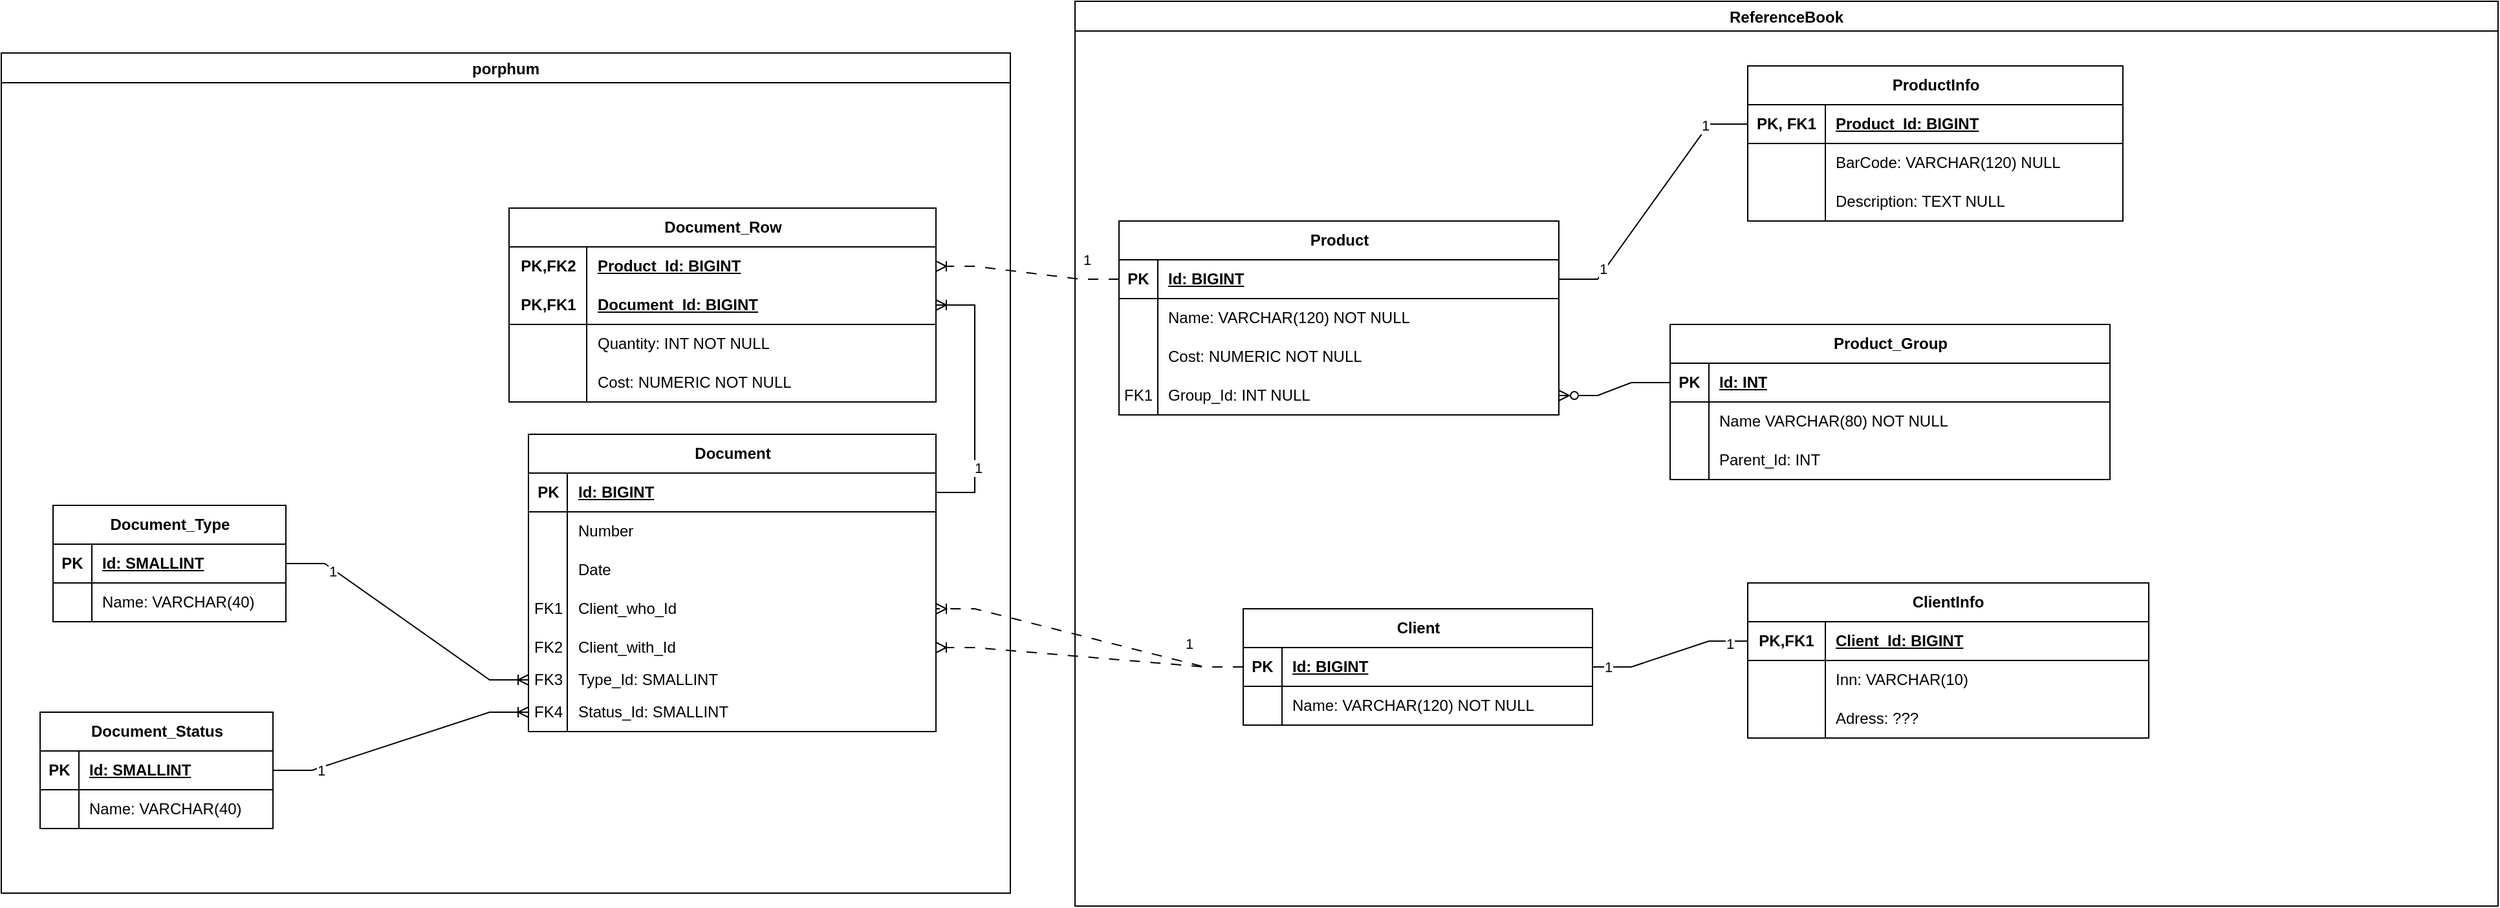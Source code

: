 <mxfile version="21.3.7" type="device">
  <diagram name="Страница 1" id="6t1dCJp9TzpcNnZv-YKP">
    <mxGraphModel dx="3695" dy="1548" grid="1" gridSize="10" guides="1" tooltips="1" connect="1" arrows="1" fold="1" page="1" pageScale="1" pageWidth="827" pageHeight="1169" math="0" shadow="0">
      <root>
        <mxCell id="0" />
        <mxCell id="1" parent="0" />
        <mxCell id="6SxP_ZanUkTM1SYtLKLF-1" value="Product" style="shape=table;startSize=30;container=1;collapsible=1;childLayout=tableLayout;fixedRows=1;rowLines=0;fontStyle=1;align=center;resizeLast=1;html=1;" vertex="1" parent="1">
          <mxGeometry x="74" y="360" width="340" height="150" as="geometry" />
        </mxCell>
        <mxCell id="6SxP_ZanUkTM1SYtLKLF-2" value="" style="shape=tableRow;horizontal=0;startSize=0;swimlaneHead=0;swimlaneBody=0;fillColor=none;collapsible=0;dropTarget=0;points=[[0,0.5],[1,0.5]];portConstraint=eastwest;top=0;left=0;right=0;bottom=1;" vertex="1" parent="6SxP_ZanUkTM1SYtLKLF-1">
          <mxGeometry y="30" width="340" height="30" as="geometry" />
        </mxCell>
        <mxCell id="6SxP_ZanUkTM1SYtLKLF-3" value="PK" style="shape=partialRectangle;connectable=0;fillColor=none;top=0;left=0;bottom=0;right=0;fontStyle=1;overflow=hidden;whiteSpace=wrap;html=1;" vertex="1" parent="6SxP_ZanUkTM1SYtLKLF-2">
          <mxGeometry width="30" height="30" as="geometry">
            <mxRectangle width="30" height="30" as="alternateBounds" />
          </mxGeometry>
        </mxCell>
        <mxCell id="6SxP_ZanUkTM1SYtLKLF-4" value="Id: BIGINT" style="shape=partialRectangle;connectable=0;fillColor=none;top=0;left=0;bottom=0;right=0;align=left;spacingLeft=6;fontStyle=5;overflow=hidden;whiteSpace=wrap;html=1;" vertex="1" parent="6SxP_ZanUkTM1SYtLKLF-2">
          <mxGeometry x="30" width="310" height="30" as="geometry">
            <mxRectangle width="310" height="30" as="alternateBounds" />
          </mxGeometry>
        </mxCell>
        <mxCell id="6SxP_ZanUkTM1SYtLKLF-5" value="" style="shape=tableRow;horizontal=0;startSize=0;swimlaneHead=0;swimlaneBody=0;fillColor=none;collapsible=0;dropTarget=0;points=[[0,0.5],[1,0.5]];portConstraint=eastwest;top=0;left=0;right=0;bottom=0;" vertex="1" parent="6SxP_ZanUkTM1SYtLKLF-1">
          <mxGeometry y="60" width="340" height="30" as="geometry" />
        </mxCell>
        <mxCell id="6SxP_ZanUkTM1SYtLKLF-6" value="" style="shape=partialRectangle;connectable=0;fillColor=none;top=0;left=0;bottom=0;right=0;editable=1;overflow=hidden;whiteSpace=wrap;html=1;" vertex="1" parent="6SxP_ZanUkTM1SYtLKLF-5">
          <mxGeometry width="30" height="30" as="geometry">
            <mxRectangle width="30" height="30" as="alternateBounds" />
          </mxGeometry>
        </mxCell>
        <mxCell id="6SxP_ZanUkTM1SYtLKLF-7" value="Name: VARCHAR(120) NOT NULL" style="shape=partialRectangle;connectable=0;fillColor=none;top=0;left=0;bottom=0;right=0;align=left;spacingLeft=6;overflow=hidden;whiteSpace=wrap;html=1;" vertex="1" parent="6SxP_ZanUkTM1SYtLKLF-5">
          <mxGeometry x="30" width="310" height="30" as="geometry">
            <mxRectangle width="310" height="30" as="alternateBounds" />
          </mxGeometry>
        </mxCell>
        <mxCell id="6SxP_ZanUkTM1SYtLKLF-8" value="" style="shape=tableRow;horizontal=0;startSize=0;swimlaneHead=0;swimlaneBody=0;fillColor=none;collapsible=0;dropTarget=0;points=[[0,0.5],[1,0.5]];portConstraint=eastwest;top=0;left=0;right=0;bottom=0;" vertex="1" parent="6SxP_ZanUkTM1SYtLKLF-1">
          <mxGeometry y="90" width="340" height="30" as="geometry" />
        </mxCell>
        <mxCell id="6SxP_ZanUkTM1SYtLKLF-9" value="" style="shape=partialRectangle;connectable=0;fillColor=none;top=0;left=0;bottom=0;right=0;editable=1;overflow=hidden;whiteSpace=wrap;html=1;" vertex="1" parent="6SxP_ZanUkTM1SYtLKLF-8">
          <mxGeometry width="30" height="30" as="geometry">
            <mxRectangle width="30" height="30" as="alternateBounds" />
          </mxGeometry>
        </mxCell>
        <mxCell id="6SxP_ZanUkTM1SYtLKLF-10" value="Cost: NUMERIC NOT NULL" style="shape=partialRectangle;connectable=0;fillColor=none;top=0;left=0;bottom=0;right=0;align=left;spacingLeft=6;overflow=hidden;whiteSpace=wrap;html=1;" vertex="1" parent="6SxP_ZanUkTM1SYtLKLF-8">
          <mxGeometry x="30" width="310" height="30" as="geometry">
            <mxRectangle width="310" height="30" as="alternateBounds" />
          </mxGeometry>
        </mxCell>
        <mxCell id="6SxP_ZanUkTM1SYtLKLF-105" style="shape=tableRow;horizontal=0;startSize=0;swimlaneHead=0;swimlaneBody=0;fillColor=none;collapsible=0;dropTarget=0;points=[[0,0.5],[1,0.5]];portConstraint=eastwest;top=0;left=0;right=0;bottom=0;" vertex="1" parent="6SxP_ZanUkTM1SYtLKLF-1">
          <mxGeometry y="120" width="340" height="30" as="geometry" />
        </mxCell>
        <mxCell id="6SxP_ZanUkTM1SYtLKLF-106" value="FK1" style="shape=partialRectangle;connectable=0;fillColor=none;top=0;left=0;bottom=0;right=0;editable=1;overflow=hidden;whiteSpace=wrap;html=1;" vertex="1" parent="6SxP_ZanUkTM1SYtLKLF-105">
          <mxGeometry width="30" height="30" as="geometry">
            <mxRectangle width="30" height="30" as="alternateBounds" />
          </mxGeometry>
        </mxCell>
        <mxCell id="6SxP_ZanUkTM1SYtLKLF-107" value="Group_Id: INT NULL" style="shape=partialRectangle;connectable=0;fillColor=none;top=0;left=0;bottom=0;right=0;align=left;spacingLeft=6;overflow=hidden;whiteSpace=wrap;html=1;" vertex="1" parent="6SxP_ZanUkTM1SYtLKLF-105">
          <mxGeometry x="30" width="310" height="30" as="geometry">
            <mxRectangle width="310" height="30" as="alternateBounds" />
          </mxGeometry>
        </mxCell>
        <mxCell id="6SxP_ZanUkTM1SYtLKLF-14" value="Client" style="shape=table;startSize=30;container=1;collapsible=1;childLayout=tableLayout;fixedRows=1;rowLines=0;fontStyle=1;align=center;resizeLast=1;html=1;" vertex="1" parent="1">
          <mxGeometry x="170" y="660" width="270" height="90" as="geometry" />
        </mxCell>
        <mxCell id="6SxP_ZanUkTM1SYtLKLF-15" value="" style="shape=tableRow;horizontal=0;startSize=0;swimlaneHead=0;swimlaneBody=0;fillColor=none;collapsible=0;dropTarget=0;points=[[0,0.5],[1,0.5]];portConstraint=eastwest;top=0;left=0;right=0;bottom=1;" vertex="1" parent="6SxP_ZanUkTM1SYtLKLF-14">
          <mxGeometry y="30" width="270" height="30" as="geometry" />
        </mxCell>
        <mxCell id="6SxP_ZanUkTM1SYtLKLF-16" value="PK" style="shape=partialRectangle;connectable=0;fillColor=none;top=0;left=0;bottom=0;right=0;fontStyle=1;overflow=hidden;whiteSpace=wrap;html=1;" vertex="1" parent="6SxP_ZanUkTM1SYtLKLF-15">
          <mxGeometry width="30" height="30" as="geometry">
            <mxRectangle width="30" height="30" as="alternateBounds" />
          </mxGeometry>
        </mxCell>
        <mxCell id="6SxP_ZanUkTM1SYtLKLF-17" value="Id: BIGINT" style="shape=partialRectangle;connectable=0;fillColor=none;top=0;left=0;bottom=0;right=0;align=left;spacingLeft=6;fontStyle=5;overflow=hidden;whiteSpace=wrap;html=1;" vertex="1" parent="6SxP_ZanUkTM1SYtLKLF-15">
          <mxGeometry x="30" width="240" height="30" as="geometry">
            <mxRectangle width="240" height="30" as="alternateBounds" />
          </mxGeometry>
        </mxCell>
        <mxCell id="6SxP_ZanUkTM1SYtLKLF-18" value="" style="shape=tableRow;horizontal=0;startSize=0;swimlaneHead=0;swimlaneBody=0;fillColor=none;collapsible=0;dropTarget=0;points=[[0,0.5],[1,0.5]];portConstraint=eastwest;top=0;left=0;right=0;bottom=0;" vertex="1" parent="6SxP_ZanUkTM1SYtLKLF-14">
          <mxGeometry y="60" width="270" height="30" as="geometry" />
        </mxCell>
        <mxCell id="6SxP_ZanUkTM1SYtLKLF-19" value="" style="shape=partialRectangle;connectable=0;fillColor=none;top=0;left=0;bottom=0;right=0;editable=1;overflow=hidden;whiteSpace=wrap;html=1;" vertex="1" parent="6SxP_ZanUkTM1SYtLKLF-18">
          <mxGeometry width="30" height="30" as="geometry">
            <mxRectangle width="30" height="30" as="alternateBounds" />
          </mxGeometry>
        </mxCell>
        <mxCell id="6SxP_ZanUkTM1SYtLKLF-20" value="Name: VARCHAR(120) NOT NULL" style="shape=partialRectangle;connectable=0;fillColor=none;top=0;left=0;bottom=0;right=0;align=left;spacingLeft=6;overflow=hidden;whiteSpace=wrap;html=1;" vertex="1" parent="6SxP_ZanUkTM1SYtLKLF-18">
          <mxGeometry x="30" width="240" height="30" as="geometry">
            <mxRectangle width="240" height="30" as="alternateBounds" />
          </mxGeometry>
        </mxCell>
        <mxCell id="6SxP_ZanUkTM1SYtLKLF-40" value="Document" style="shape=table;startSize=30;container=1;collapsible=1;childLayout=tableLayout;fixedRows=1;rowLines=0;fontStyle=1;align=center;resizeLast=1;html=1;" vertex="1" parent="1">
          <mxGeometry x="-382.5" y="525" width="315" height="230" as="geometry" />
        </mxCell>
        <mxCell id="6SxP_ZanUkTM1SYtLKLF-41" value="" style="shape=tableRow;horizontal=0;startSize=0;swimlaneHead=0;swimlaneBody=0;fillColor=none;collapsible=0;dropTarget=0;points=[[0,0.5],[1,0.5]];portConstraint=eastwest;top=0;left=0;right=0;bottom=1;" vertex="1" parent="6SxP_ZanUkTM1SYtLKLF-40">
          <mxGeometry y="30" width="315" height="30" as="geometry" />
        </mxCell>
        <mxCell id="6SxP_ZanUkTM1SYtLKLF-42" value="PK" style="shape=partialRectangle;connectable=0;fillColor=none;top=0;left=0;bottom=0;right=0;fontStyle=1;overflow=hidden;whiteSpace=wrap;html=1;" vertex="1" parent="6SxP_ZanUkTM1SYtLKLF-41">
          <mxGeometry width="30" height="30" as="geometry">
            <mxRectangle width="30" height="30" as="alternateBounds" />
          </mxGeometry>
        </mxCell>
        <mxCell id="6SxP_ZanUkTM1SYtLKLF-43" value="Id: BIGINT" style="shape=partialRectangle;connectable=0;fillColor=none;top=0;left=0;bottom=0;right=0;align=left;spacingLeft=6;fontStyle=5;overflow=hidden;whiteSpace=wrap;html=1;" vertex="1" parent="6SxP_ZanUkTM1SYtLKLF-41">
          <mxGeometry x="30" width="285" height="30" as="geometry">
            <mxRectangle width="285" height="30" as="alternateBounds" />
          </mxGeometry>
        </mxCell>
        <mxCell id="6SxP_ZanUkTM1SYtLKLF-44" value="" style="shape=tableRow;horizontal=0;startSize=0;swimlaneHead=0;swimlaneBody=0;fillColor=none;collapsible=0;dropTarget=0;points=[[0,0.5],[1,0.5]];portConstraint=eastwest;top=0;left=0;right=0;bottom=0;" vertex="1" parent="6SxP_ZanUkTM1SYtLKLF-40">
          <mxGeometry y="60" width="315" height="30" as="geometry" />
        </mxCell>
        <mxCell id="6SxP_ZanUkTM1SYtLKLF-45" value="" style="shape=partialRectangle;connectable=0;fillColor=none;top=0;left=0;bottom=0;right=0;editable=1;overflow=hidden;whiteSpace=wrap;html=1;" vertex="1" parent="6SxP_ZanUkTM1SYtLKLF-44">
          <mxGeometry width="30" height="30" as="geometry">
            <mxRectangle width="30" height="30" as="alternateBounds" />
          </mxGeometry>
        </mxCell>
        <mxCell id="6SxP_ZanUkTM1SYtLKLF-46" value="Number" style="shape=partialRectangle;connectable=0;fillColor=none;top=0;left=0;bottom=0;right=0;align=left;spacingLeft=6;overflow=hidden;whiteSpace=wrap;html=1;" vertex="1" parent="6SxP_ZanUkTM1SYtLKLF-44">
          <mxGeometry x="30" width="285" height="30" as="geometry">
            <mxRectangle width="285" height="30" as="alternateBounds" />
          </mxGeometry>
        </mxCell>
        <mxCell id="6SxP_ZanUkTM1SYtLKLF-47" value="" style="shape=tableRow;horizontal=0;startSize=0;swimlaneHead=0;swimlaneBody=0;fillColor=none;collapsible=0;dropTarget=0;points=[[0,0.5],[1,0.5]];portConstraint=eastwest;top=0;left=0;right=0;bottom=0;" vertex="1" parent="6SxP_ZanUkTM1SYtLKLF-40">
          <mxGeometry y="90" width="315" height="30" as="geometry" />
        </mxCell>
        <mxCell id="6SxP_ZanUkTM1SYtLKLF-48" value="" style="shape=partialRectangle;connectable=0;fillColor=none;top=0;left=0;bottom=0;right=0;editable=1;overflow=hidden;whiteSpace=wrap;html=1;" vertex="1" parent="6SxP_ZanUkTM1SYtLKLF-47">
          <mxGeometry width="30" height="30" as="geometry">
            <mxRectangle width="30" height="30" as="alternateBounds" />
          </mxGeometry>
        </mxCell>
        <mxCell id="6SxP_ZanUkTM1SYtLKLF-49" value="Date" style="shape=partialRectangle;connectable=0;fillColor=none;top=0;left=0;bottom=0;right=0;align=left;spacingLeft=6;overflow=hidden;whiteSpace=wrap;html=1;" vertex="1" parent="6SxP_ZanUkTM1SYtLKLF-47">
          <mxGeometry x="30" width="285" height="30" as="geometry">
            <mxRectangle width="285" height="30" as="alternateBounds" />
          </mxGeometry>
        </mxCell>
        <mxCell id="6SxP_ZanUkTM1SYtLKLF-178" style="shape=tableRow;horizontal=0;startSize=0;swimlaneHead=0;swimlaneBody=0;fillColor=none;collapsible=0;dropTarget=0;points=[[0,0.5],[1,0.5]];portConstraint=eastwest;top=0;left=0;right=0;bottom=0;" vertex="1" parent="6SxP_ZanUkTM1SYtLKLF-40">
          <mxGeometry y="120" width="315" height="30" as="geometry" />
        </mxCell>
        <mxCell id="6SxP_ZanUkTM1SYtLKLF-179" value="FK1" style="shape=partialRectangle;connectable=0;fillColor=none;top=0;left=0;bottom=0;right=0;editable=1;overflow=hidden;whiteSpace=wrap;html=1;" vertex="1" parent="6SxP_ZanUkTM1SYtLKLF-178">
          <mxGeometry width="30" height="30" as="geometry">
            <mxRectangle width="30" height="30" as="alternateBounds" />
          </mxGeometry>
        </mxCell>
        <mxCell id="6SxP_ZanUkTM1SYtLKLF-180" value="Client_who_Id" style="shape=partialRectangle;connectable=0;fillColor=none;top=0;left=0;bottom=0;right=0;align=left;spacingLeft=6;overflow=hidden;whiteSpace=wrap;html=1;" vertex="1" parent="6SxP_ZanUkTM1SYtLKLF-178">
          <mxGeometry x="30" width="285" height="30" as="geometry">
            <mxRectangle width="285" height="30" as="alternateBounds" />
          </mxGeometry>
        </mxCell>
        <mxCell id="6SxP_ZanUkTM1SYtLKLF-183" style="shape=tableRow;horizontal=0;startSize=0;swimlaneHead=0;swimlaneBody=0;fillColor=none;collapsible=0;dropTarget=0;points=[[0,0.5],[1,0.5]];portConstraint=eastwest;top=0;left=0;right=0;bottom=0;" vertex="1" parent="6SxP_ZanUkTM1SYtLKLF-40">
          <mxGeometry y="150" width="315" height="30" as="geometry" />
        </mxCell>
        <mxCell id="6SxP_ZanUkTM1SYtLKLF-184" value="FK2" style="shape=partialRectangle;connectable=0;fillColor=none;top=0;left=0;bottom=0;right=0;editable=1;overflow=hidden;whiteSpace=wrap;html=1;" vertex="1" parent="6SxP_ZanUkTM1SYtLKLF-183">
          <mxGeometry width="30" height="30" as="geometry">
            <mxRectangle width="30" height="30" as="alternateBounds" />
          </mxGeometry>
        </mxCell>
        <mxCell id="6SxP_ZanUkTM1SYtLKLF-185" value="Client_with_Id" style="shape=partialRectangle;connectable=0;fillColor=none;top=0;left=0;bottom=0;right=0;align=left;spacingLeft=6;overflow=hidden;whiteSpace=wrap;html=1;" vertex="1" parent="6SxP_ZanUkTM1SYtLKLF-183">
          <mxGeometry x="30" width="285" height="30" as="geometry">
            <mxRectangle width="285" height="30" as="alternateBounds" />
          </mxGeometry>
        </mxCell>
        <mxCell id="6SxP_ZanUkTM1SYtLKLF-50" value="" style="shape=tableRow;horizontal=0;startSize=0;swimlaneHead=0;swimlaneBody=0;fillColor=none;collapsible=0;dropTarget=0;points=[[0,0.5],[1,0.5]];portConstraint=eastwest;top=0;left=0;right=0;bottom=0;" vertex="1" parent="6SxP_ZanUkTM1SYtLKLF-40">
          <mxGeometry y="180" width="315" height="20" as="geometry" />
        </mxCell>
        <mxCell id="6SxP_ZanUkTM1SYtLKLF-51" value="FK3" style="shape=partialRectangle;connectable=0;fillColor=none;top=0;left=0;bottom=0;right=0;editable=1;overflow=hidden;whiteSpace=wrap;html=1;" vertex="1" parent="6SxP_ZanUkTM1SYtLKLF-50">
          <mxGeometry width="30" height="20" as="geometry">
            <mxRectangle width="30" height="20" as="alternateBounds" />
          </mxGeometry>
        </mxCell>
        <mxCell id="6SxP_ZanUkTM1SYtLKLF-52" value="Type_Id: SMALLINT" style="shape=partialRectangle;connectable=0;fillColor=none;top=0;left=0;bottom=0;right=0;align=left;spacingLeft=6;overflow=hidden;whiteSpace=wrap;html=1;" vertex="1" parent="6SxP_ZanUkTM1SYtLKLF-50">
          <mxGeometry x="30" width="285" height="20" as="geometry">
            <mxRectangle width="285" height="20" as="alternateBounds" />
          </mxGeometry>
        </mxCell>
        <mxCell id="6SxP_ZanUkTM1SYtLKLF-173" style="shape=tableRow;horizontal=0;startSize=0;swimlaneHead=0;swimlaneBody=0;fillColor=none;collapsible=0;dropTarget=0;points=[[0,0.5],[1,0.5]];portConstraint=eastwest;top=0;left=0;right=0;bottom=0;" vertex="1" parent="6SxP_ZanUkTM1SYtLKLF-40">
          <mxGeometry y="200" width="315" height="30" as="geometry" />
        </mxCell>
        <mxCell id="6SxP_ZanUkTM1SYtLKLF-174" value="FK4" style="shape=partialRectangle;connectable=0;fillColor=none;top=0;left=0;bottom=0;right=0;editable=1;overflow=hidden;whiteSpace=wrap;html=1;" vertex="1" parent="6SxP_ZanUkTM1SYtLKLF-173">
          <mxGeometry width="30" height="30" as="geometry">
            <mxRectangle width="30" height="30" as="alternateBounds" />
          </mxGeometry>
        </mxCell>
        <mxCell id="6SxP_ZanUkTM1SYtLKLF-175" value="Status_Id: SMALLINT" style="shape=partialRectangle;connectable=0;fillColor=none;top=0;left=0;bottom=0;right=0;align=left;spacingLeft=6;overflow=hidden;whiteSpace=wrap;html=1;" vertex="1" parent="6SxP_ZanUkTM1SYtLKLF-173">
          <mxGeometry x="30" width="285" height="30" as="geometry">
            <mxRectangle width="285" height="30" as="alternateBounds" />
          </mxGeometry>
        </mxCell>
        <mxCell id="6SxP_ZanUkTM1SYtLKLF-66" value="Document_Row" style="shape=table;startSize=30;container=1;collapsible=1;childLayout=tableLayout;fixedRows=1;rowLines=0;fontStyle=1;align=center;resizeLast=1;html=1;whiteSpace=wrap;" vertex="1" parent="1">
          <mxGeometry x="-397.5" y="350" width="330" height="150" as="geometry" />
        </mxCell>
        <mxCell id="6SxP_ZanUkTM1SYtLKLF-67" value="" style="shape=tableRow;horizontal=0;startSize=0;swimlaneHead=0;swimlaneBody=0;fillColor=none;collapsible=0;dropTarget=0;points=[[0,0.5],[1,0.5]];portConstraint=eastwest;top=0;left=0;right=0;bottom=0;html=1;" vertex="1" parent="6SxP_ZanUkTM1SYtLKLF-66">
          <mxGeometry y="30" width="330" height="30" as="geometry" />
        </mxCell>
        <mxCell id="6SxP_ZanUkTM1SYtLKLF-68" value="PK,FK2" style="shape=partialRectangle;connectable=0;fillColor=none;top=0;left=0;bottom=0;right=0;fontStyle=1;overflow=hidden;html=1;whiteSpace=wrap;" vertex="1" parent="6SxP_ZanUkTM1SYtLKLF-67">
          <mxGeometry width="60" height="30" as="geometry">
            <mxRectangle width="60" height="30" as="alternateBounds" />
          </mxGeometry>
        </mxCell>
        <mxCell id="6SxP_ZanUkTM1SYtLKLF-69" value="Product_Id: BIGINT" style="shape=partialRectangle;connectable=0;fillColor=none;top=0;left=0;bottom=0;right=0;align=left;spacingLeft=6;fontStyle=5;overflow=hidden;html=1;whiteSpace=wrap;" vertex="1" parent="6SxP_ZanUkTM1SYtLKLF-67">
          <mxGeometry x="60" width="270" height="30" as="geometry">
            <mxRectangle width="270" height="30" as="alternateBounds" />
          </mxGeometry>
        </mxCell>
        <mxCell id="6SxP_ZanUkTM1SYtLKLF-70" value="" style="shape=tableRow;horizontal=0;startSize=0;swimlaneHead=0;swimlaneBody=0;fillColor=none;collapsible=0;dropTarget=0;points=[[0,0.5],[1,0.5]];portConstraint=eastwest;top=0;left=0;right=0;bottom=1;html=1;" vertex="1" parent="6SxP_ZanUkTM1SYtLKLF-66">
          <mxGeometry y="60" width="330" height="30" as="geometry" />
        </mxCell>
        <mxCell id="6SxP_ZanUkTM1SYtLKLF-71" value="PK,FK1" style="shape=partialRectangle;connectable=0;fillColor=none;top=0;left=0;bottom=0;right=0;fontStyle=1;overflow=hidden;html=1;whiteSpace=wrap;" vertex="1" parent="6SxP_ZanUkTM1SYtLKLF-70">
          <mxGeometry width="60" height="30" as="geometry">
            <mxRectangle width="60" height="30" as="alternateBounds" />
          </mxGeometry>
        </mxCell>
        <mxCell id="6SxP_ZanUkTM1SYtLKLF-72" value="Document_Id: BIGINT" style="shape=partialRectangle;connectable=0;fillColor=none;top=0;left=0;bottom=0;right=0;align=left;spacingLeft=6;fontStyle=5;overflow=hidden;html=1;whiteSpace=wrap;" vertex="1" parent="6SxP_ZanUkTM1SYtLKLF-70">
          <mxGeometry x="60" width="270" height="30" as="geometry">
            <mxRectangle width="270" height="30" as="alternateBounds" />
          </mxGeometry>
        </mxCell>
        <mxCell id="6SxP_ZanUkTM1SYtLKLF-73" value="" style="shape=tableRow;horizontal=0;startSize=0;swimlaneHead=0;swimlaneBody=0;fillColor=none;collapsible=0;dropTarget=0;points=[[0,0.5],[1,0.5]];portConstraint=eastwest;top=0;left=0;right=0;bottom=0;html=1;" vertex="1" parent="6SxP_ZanUkTM1SYtLKLF-66">
          <mxGeometry y="90" width="330" height="30" as="geometry" />
        </mxCell>
        <mxCell id="6SxP_ZanUkTM1SYtLKLF-74" value="" style="shape=partialRectangle;connectable=0;fillColor=none;top=0;left=0;bottom=0;right=0;editable=1;overflow=hidden;html=1;whiteSpace=wrap;" vertex="1" parent="6SxP_ZanUkTM1SYtLKLF-73">
          <mxGeometry width="60" height="30" as="geometry">
            <mxRectangle width="60" height="30" as="alternateBounds" />
          </mxGeometry>
        </mxCell>
        <mxCell id="6SxP_ZanUkTM1SYtLKLF-75" value="Quantity: INT NOT NULL" style="shape=partialRectangle;connectable=0;fillColor=none;top=0;left=0;bottom=0;right=0;align=left;spacingLeft=6;overflow=hidden;html=1;whiteSpace=wrap;" vertex="1" parent="6SxP_ZanUkTM1SYtLKLF-73">
          <mxGeometry x="60" width="270" height="30" as="geometry">
            <mxRectangle width="270" height="30" as="alternateBounds" />
          </mxGeometry>
        </mxCell>
        <mxCell id="6SxP_ZanUkTM1SYtLKLF-76" value="" style="shape=tableRow;horizontal=0;startSize=0;swimlaneHead=0;swimlaneBody=0;fillColor=none;collapsible=0;dropTarget=0;points=[[0,0.5],[1,0.5]];portConstraint=eastwest;top=0;left=0;right=0;bottom=0;html=1;" vertex="1" parent="6SxP_ZanUkTM1SYtLKLF-66">
          <mxGeometry y="120" width="330" height="30" as="geometry" />
        </mxCell>
        <mxCell id="6SxP_ZanUkTM1SYtLKLF-77" value="" style="shape=partialRectangle;connectable=0;fillColor=none;top=0;left=0;bottom=0;right=0;editable=1;overflow=hidden;html=1;whiteSpace=wrap;" vertex="1" parent="6SxP_ZanUkTM1SYtLKLF-76">
          <mxGeometry width="60" height="30" as="geometry">
            <mxRectangle width="60" height="30" as="alternateBounds" />
          </mxGeometry>
        </mxCell>
        <mxCell id="6SxP_ZanUkTM1SYtLKLF-78" value="Cost: NUMERIC NOT NULL" style="shape=partialRectangle;connectable=0;fillColor=none;top=0;left=0;bottom=0;right=0;align=left;spacingLeft=6;overflow=hidden;html=1;whiteSpace=wrap;" vertex="1" parent="6SxP_ZanUkTM1SYtLKLF-76">
          <mxGeometry x="60" width="270" height="30" as="geometry">
            <mxRectangle width="270" height="30" as="alternateBounds" />
          </mxGeometry>
        </mxCell>
        <mxCell id="6SxP_ZanUkTM1SYtLKLF-79" value="Product_Group" style="shape=table;startSize=30;container=1;collapsible=1;childLayout=tableLayout;fixedRows=1;rowLines=0;fontStyle=1;align=center;resizeLast=1;html=1;" vertex="1" parent="1">
          <mxGeometry x="500" y="440" width="340" height="120" as="geometry" />
        </mxCell>
        <mxCell id="6SxP_ZanUkTM1SYtLKLF-80" value="" style="shape=tableRow;horizontal=0;startSize=0;swimlaneHead=0;swimlaneBody=0;fillColor=none;collapsible=0;dropTarget=0;points=[[0,0.5],[1,0.5]];portConstraint=eastwest;top=0;left=0;right=0;bottom=1;" vertex="1" parent="6SxP_ZanUkTM1SYtLKLF-79">
          <mxGeometry y="30" width="340" height="30" as="geometry" />
        </mxCell>
        <mxCell id="6SxP_ZanUkTM1SYtLKLF-81" value="PK" style="shape=partialRectangle;connectable=0;fillColor=none;top=0;left=0;bottom=0;right=0;fontStyle=1;overflow=hidden;whiteSpace=wrap;html=1;" vertex="1" parent="6SxP_ZanUkTM1SYtLKLF-80">
          <mxGeometry width="30" height="30" as="geometry">
            <mxRectangle width="30" height="30" as="alternateBounds" />
          </mxGeometry>
        </mxCell>
        <mxCell id="6SxP_ZanUkTM1SYtLKLF-82" value="Id: INT" style="shape=partialRectangle;connectable=0;fillColor=none;top=0;left=0;bottom=0;right=0;align=left;spacingLeft=6;fontStyle=5;overflow=hidden;whiteSpace=wrap;html=1;" vertex="1" parent="6SxP_ZanUkTM1SYtLKLF-80">
          <mxGeometry x="30" width="310" height="30" as="geometry">
            <mxRectangle width="310" height="30" as="alternateBounds" />
          </mxGeometry>
        </mxCell>
        <mxCell id="6SxP_ZanUkTM1SYtLKLF-83" value="" style="shape=tableRow;horizontal=0;startSize=0;swimlaneHead=0;swimlaneBody=0;fillColor=none;collapsible=0;dropTarget=0;points=[[0,0.5],[1,0.5]];portConstraint=eastwest;top=0;left=0;right=0;bottom=0;" vertex="1" parent="6SxP_ZanUkTM1SYtLKLF-79">
          <mxGeometry y="60" width="340" height="30" as="geometry" />
        </mxCell>
        <mxCell id="6SxP_ZanUkTM1SYtLKLF-84" value="" style="shape=partialRectangle;connectable=0;fillColor=none;top=0;left=0;bottom=0;right=0;editable=1;overflow=hidden;whiteSpace=wrap;html=1;" vertex="1" parent="6SxP_ZanUkTM1SYtLKLF-83">
          <mxGeometry width="30" height="30" as="geometry">
            <mxRectangle width="30" height="30" as="alternateBounds" />
          </mxGeometry>
        </mxCell>
        <mxCell id="6SxP_ZanUkTM1SYtLKLF-85" value="Name VARCHAR(80) NOT NULL" style="shape=partialRectangle;connectable=0;fillColor=none;top=0;left=0;bottom=0;right=0;align=left;spacingLeft=6;overflow=hidden;whiteSpace=wrap;html=1;" vertex="1" parent="6SxP_ZanUkTM1SYtLKLF-83">
          <mxGeometry x="30" width="310" height="30" as="geometry">
            <mxRectangle width="310" height="30" as="alternateBounds" />
          </mxGeometry>
        </mxCell>
        <mxCell id="6SxP_ZanUkTM1SYtLKLF-108" style="shape=tableRow;horizontal=0;startSize=0;swimlaneHead=0;swimlaneBody=0;fillColor=none;collapsible=0;dropTarget=0;points=[[0,0.5],[1,0.5]];portConstraint=eastwest;top=0;left=0;right=0;bottom=0;" vertex="1" parent="6SxP_ZanUkTM1SYtLKLF-79">
          <mxGeometry y="90" width="340" height="30" as="geometry" />
        </mxCell>
        <mxCell id="6SxP_ZanUkTM1SYtLKLF-109" value="" style="shape=partialRectangle;connectable=0;fillColor=none;top=0;left=0;bottom=0;right=0;editable=1;overflow=hidden;whiteSpace=wrap;html=1;" vertex="1" parent="6SxP_ZanUkTM1SYtLKLF-108">
          <mxGeometry width="30" height="30" as="geometry">
            <mxRectangle width="30" height="30" as="alternateBounds" />
          </mxGeometry>
        </mxCell>
        <mxCell id="6SxP_ZanUkTM1SYtLKLF-110" value="Parent_Id: INT" style="shape=partialRectangle;connectable=0;fillColor=none;top=0;left=0;bottom=0;right=0;align=left;spacingLeft=6;overflow=hidden;whiteSpace=wrap;html=1;" vertex="1" parent="6SxP_ZanUkTM1SYtLKLF-108">
          <mxGeometry x="30" width="310" height="30" as="geometry">
            <mxRectangle width="310" height="30" as="alternateBounds" />
          </mxGeometry>
        </mxCell>
        <mxCell id="6SxP_ZanUkTM1SYtLKLF-92" value="ProductInfo" style="shape=table;startSize=30;container=1;collapsible=1;childLayout=tableLayout;fixedRows=1;rowLines=0;fontStyle=1;align=center;resizeLast=1;html=1;" vertex="1" parent="1">
          <mxGeometry x="560" y="240" width="290" height="120" as="geometry" />
        </mxCell>
        <mxCell id="6SxP_ZanUkTM1SYtLKLF-93" value="" style="shape=tableRow;horizontal=0;startSize=0;swimlaneHead=0;swimlaneBody=0;fillColor=none;collapsible=0;dropTarget=0;points=[[0,0.5],[1,0.5]];portConstraint=eastwest;top=0;left=0;right=0;bottom=1;" vertex="1" parent="6SxP_ZanUkTM1SYtLKLF-92">
          <mxGeometry y="30" width="290" height="30" as="geometry" />
        </mxCell>
        <mxCell id="6SxP_ZanUkTM1SYtLKLF-94" value="PK, FK1" style="shape=partialRectangle;connectable=0;fillColor=none;top=0;left=0;bottom=0;right=0;fontStyle=1;overflow=hidden;whiteSpace=wrap;html=1;" vertex="1" parent="6SxP_ZanUkTM1SYtLKLF-93">
          <mxGeometry width="60" height="30" as="geometry">
            <mxRectangle width="60" height="30" as="alternateBounds" />
          </mxGeometry>
        </mxCell>
        <mxCell id="6SxP_ZanUkTM1SYtLKLF-95" value="Product_Id: BIGINT" style="shape=partialRectangle;connectable=0;fillColor=none;top=0;left=0;bottom=0;right=0;align=left;spacingLeft=6;fontStyle=5;overflow=hidden;whiteSpace=wrap;html=1;" vertex="1" parent="6SxP_ZanUkTM1SYtLKLF-93">
          <mxGeometry x="60" width="230" height="30" as="geometry">
            <mxRectangle width="230" height="30" as="alternateBounds" />
          </mxGeometry>
        </mxCell>
        <mxCell id="6SxP_ZanUkTM1SYtLKLF-96" value="" style="shape=tableRow;horizontal=0;startSize=0;swimlaneHead=0;swimlaneBody=0;fillColor=none;collapsible=0;dropTarget=0;points=[[0,0.5],[1,0.5]];portConstraint=eastwest;top=0;left=0;right=0;bottom=0;" vertex="1" parent="6SxP_ZanUkTM1SYtLKLF-92">
          <mxGeometry y="60" width="290" height="30" as="geometry" />
        </mxCell>
        <mxCell id="6SxP_ZanUkTM1SYtLKLF-97" value="" style="shape=partialRectangle;connectable=0;fillColor=none;top=0;left=0;bottom=0;right=0;editable=1;overflow=hidden;whiteSpace=wrap;html=1;" vertex="1" parent="6SxP_ZanUkTM1SYtLKLF-96">
          <mxGeometry width="60" height="30" as="geometry">
            <mxRectangle width="60" height="30" as="alternateBounds" />
          </mxGeometry>
        </mxCell>
        <mxCell id="6SxP_ZanUkTM1SYtLKLF-98" value="BarCode: VARCHAR(120) NULL" style="shape=partialRectangle;connectable=0;fillColor=none;top=0;left=0;bottom=0;right=0;align=left;spacingLeft=6;overflow=hidden;whiteSpace=wrap;html=1;" vertex="1" parent="6SxP_ZanUkTM1SYtLKLF-96">
          <mxGeometry x="60" width="230" height="30" as="geometry">
            <mxRectangle width="230" height="30" as="alternateBounds" />
          </mxGeometry>
        </mxCell>
        <mxCell id="6SxP_ZanUkTM1SYtLKLF-192" style="shape=tableRow;horizontal=0;startSize=0;swimlaneHead=0;swimlaneBody=0;fillColor=none;collapsible=0;dropTarget=0;points=[[0,0.5],[1,0.5]];portConstraint=eastwest;top=0;left=0;right=0;bottom=0;" vertex="1" parent="6SxP_ZanUkTM1SYtLKLF-92">
          <mxGeometry y="90" width="290" height="30" as="geometry" />
        </mxCell>
        <mxCell id="6SxP_ZanUkTM1SYtLKLF-193" style="shape=partialRectangle;connectable=0;fillColor=none;top=0;left=0;bottom=0;right=0;editable=1;overflow=hidden;whiteSpace=wrap;html=1;" vertex="1" parent="6SxP_ZanUkTM1SYtLKLF-192">
          <mxGeometry width="60" height="30" as="geometry">
            <mxRectangle width="60" height="30" as="alternateBounds" />
          </mxGeometry>
        </mxCell>
        <mxCell id="6SxP_ZanUkTM1SYtLKLF-194" value="Description: TEXT NULL" style="shape=partialRectangle;connectable=0;fillColor=none;top=0;left=0;bottom=0;right=0;align=left;spacingLeft=6;overflow=hidden;whiteSpace=wrap;html=1;" vertex="1" parent="6SxP_ZanUkTM1SYtLKLF-192">
          <mxGeometry x="60" width="230" height="30" as="geometry">
            <mxRectangle width="230" height="30" as="alternateBounds" />
          </mxGeometry>
        </mxCell>
        <mxCell id="6SxP_ZanUkTM1SYtLKLF-112" value="" style="edgeStyle=entityRelationEdgeStyle;fontSize=12;html=1;endArrow=none;startArrow=none;rounded=0;startFill=0;endFill=0;" edge="1" parent="1" source="6SxP_ZanUkTM1SYtLKLF-93" target="6SxP_ZanUkTM1SYtLKLF-2">
          <mxGeometry width="100" height="100" relative="1" as="geometry">
            <mxPoint x="-200" y="380" as="sourcePoint" />
            <mxPoint x="-100" y="280" as="targetPoint" />
          </mxGeometry>
        </mxCell>
        <mxCell id="6SxP_ZanUkTM1SYtLKLF-147" value="1" style="edgeLabel;html=1;align=center;verticalAlign=middle;resizable=0;points=[];" vertex="1" connectable="0" parent="6SxP_ZanUkTM1SYtLKLF-112">
          <mxGeometry x="-0.689" y="-2" relative="1" as="geometry">
            <mxPoint as="offset" />
          </mxGeometry>
        </mxCell>
        <mxCell id="6SxP_ZanUkTM1SYtLKLF-148" value="1" style="edgeLabel;html=1;align=center;verticalAlign=middle;resizable=0;points=[];" vertex="1" connectable="0" parent="6SxP_ZanUkTM1SYtLKLF-112">
          <mxGeometry x="0.622" y="-2" relative="1" as="geometry">
            <mxPoint as="offset" />
          </mxGeometry>
        </mxCell>
        <mxCell id="6SxP_ZanUkTM1SYtLKLF-126" value="ClientInfo" style="shape=table;startSize=30;container=1;collapsible=1;childLayout=tableLayout;fixedRows=1;rowLines=0;fontStyle=1;align=center;resizeLast=1;html=1;whiteSpace=wrap;" vertex="1" parent="1">
          <mxGeometry x="560" y="640" width="310" height="120" as="geometry" />
        </mxCell>
        <mxCell id="6SxP_ZanUkTM1SYtLKLF-130" value="" style="shape=tableRow;horizontal=0;startSize=0;swimlaneHead=0;swimlaneBody=0;fillColor=none;collapsible=0;dropTarget=0;points=[[0,0.5],[1,0.5]];portConstraint=eastwest;top=0;left=0;right=0;bottom=1;html=1;" vertex="1" parent="6SxP_ZanUkTM1SYtLKLF-126">
          <mxGeometry y="30" width="310" height="30" as="geometry" />
        </mxCell>
        <mxCell id="6SxP_ZanUkTM1SYtLKLF-131" value="PK,FK1" style="shape=partialRectangle;connectable=0;fillColor=none;top=0;left=0;bottom=0;right=0;fontStyle=1;overflow=hidden;html=1;whiteSpace=wrap;" vertex="1" parent="6SxP_ZanUkTM1SYtLKLF-130">
          <mxGeometry width="60" height="30" as="geometry">
            <mxRectangle width="60" height="30" as="alternateBounds" />
          </mxGeometry>
        </mxCell>
        <mxCell id="6SxP_ZanUkTM1SYtLKLF-132" value="Client_Id: BIGINT" style="shape=partialRectangle;connectable=0;fillColor=none;top=0;left=0;bottom=0;right=0;align=left;spacingLeft=6;fontStyle=5;overflow=hidden;html=1;whiteSpace=wrap;" vertex="1" parent="6SxP_ZanUkTM1SYtLKLF-130">
          <mxGeometry x="60" width="250" height="30" as="geometry">
            <mxRectangle width="250" height="30" as="alternateBounds" />
          </mxGeometry>
        </mxCell>
        <mxCell id="6SxP_ZanUkTM1SYtLKLF-133" value="" style="shape=tableRow;horizontal=0;startSize=0;swimlaneHead=0;swimlaneBody=0;fillColor=none;collapsible=0;dropTarget=0;points=[[0,0.5],[1,0.5]];portConstraint=eastwest;top=0;left=0;right=0;bottom=0;html=1;" vertex="1" parent="6SxP_ZanUkTM1SYtLKLF-126">
          <mxGeometry y="60" width="310" height="30" as="geometry" />
        </mxCell>
        <mxCell id="6SxP_ZanUkTM1SYtLKLF-134" value="" style="shape=partialRectangle;connectable=0;fillColor=none;top=0;left=0;bottom=0;right=0;editable=1;overflow=hidden;html=1;whiteSpace=wrap;" vertex="1" parent="6SxP_ZanUkTM1SYtLKLF-133">
          <mxGeometry width="60" height="30" as="geometry">
            <mxRectangle width="60" height="30" as="alternateBounds" />
          </mxGeometry>
        </mxCell>
        <mxCell id="6SxP_ZanUkTM1SYtLKLF-135" value="Inn: VARCHAR(10)" style="shape=partialRectangle;connectable=0;fillColor=none;top=0;left=0;bottom=0;right=0;align=left;spacingLeft=6;overflow=hidden;html=1;whiteSpace=wrap;" vertex="1" parent="6SxP_ZanUkTM1SYtLKLF-133">
          <mxGeometry x="60" width="250" height="30" as="geometry">
            <mxRectangle width="250" height="30" as="alternateBounds" />
          </mxGeometry>
        </mxCell>
        <mxCell id="6SxP_ZanUkTM1SYtLKLF-136" value="" style="shape=tableRow;horizontal=0;startSize=0;swimlaneHead=0;swimlaneBody=0;fillColor=none;collapsible=0;dropTarget=0;points=[[0,0.5],[1,0.5]];portConstraint=eastwest;top=0;left=0;right=0;bottom=0;html=1;" vertex="1" parent="6SxP_ZanUkTM1SYtLKLF-126">
          <mxGeometry y="90" width="310" height="30" as="geometry" />
        </mxCell>
        <mxCell id="6SxP_ZanUkTM1SYtLKLF-137" value="" style="shape=partialRectangle;connectable=0;fillColor=none;top=0;left=0;bottom=0;right=0;editable=1;overflow=hidden;html=1;whiteSpace=wrap;" vertex="1" parent="6SxP_ZanUkTM1SYtLKLF-136">
          <mxGeometry width="60" height="30" as="geometry">
            <mxRectangle width="60" height="30" as="alternateBounds" />
          </mxGeometry>
        </mxCell>
        <mxCell id="6SxP_ZanUkTM1SYtLKLF-138" value="Adress: ???" style="shape=partialRectangle;connectable=0;fillColor=none;top=0;left=0;bottom=0;right=0;align=left;spacingLeft=6;overflow=hidden;html=1;whiteSpace=wrap;" vertex="1" parent="6SxP_ZanUkTM1SYtLKLF-136">
          <mxGeometry x="60" width="250" height="30" as="geometry">
            <mxRectangle width="250" height="30" as="alternateBounds" />
          </mxGeometry>
        </mxCell>
        <mxCell id="6SxP_ZanUkTM1SYtLKLF-143" value="" style="edgeStyle=entityRelationEdgeStyle;fontSize=12;html=1;endArrow=none;startArrow=none;rounded=0;startFill=0;endFill=0;" edge="1" parent="1" source="6SxP_ZanUkTM1SYtLKLF-15" target="6SxP_ZanUkTM1SYtLKLF-130">
          <mxGeometry width="100" height="100" relative="1" as="geometry">
            <mxPoint x="50" y="450" as="sourcePoint" />
            <mxPoint x="140" y="450" as="targetPoint" />
          </mxGeometry>
        </mxCell>
        <mxCell id="6SxP_ZanUkTM1SYtLKLF-149" value="1" style="edgeLabel;html=1;align=center;verticalAlign=middle;resizable=0;points=[];" vertex="1" connectable="0" parent="6SxP_ZanUkTM1SYtLKLF-143">
          <mxGeometry x="-0.806" relative="1" as="geometry">
            <mxPoint as="offset" />
          </mxGeometry>
        </mxCell>
        <mxCell id="6SxP_ZanUkTM1SYtLKLF-150" value="1" style="edgeLabel;html=1;align=center;verticalAlign=middle;resizable=0;points=[];" vertex="1" connectable="0" parent="6SxP_ZanUkTM1SYtLKLF-143">
          <mxGeometry x="0.767" y="-2" relative="1" as="geometry">
            <mxPoint as="offset" />
          </mxGeometry>
        </mxCell>
        <mxCell id="6SxP_ZanUkTM1SYtLKLF-151" value="Document_Type" style="shape=table;startSize=30;container=1;collapsible=1;childLayout=tableLayout;fixedRows=1;rowLines=0;fontStyle=1;align=center;resizeLast=1;html=1;" vertex="1" parent="1">
          <mxGeometry x="-750" y="580" width="180" height="90" as="geometry" />
        </mxCell>
        <mxCell id="6SxP_ZanUkTM1SYtLKLF-152" value="" style="shape=tableRow;horizontal=0;startSize=0;swimlaneHead=0;swimlaneBody=0;fillColor=none;collapsible=0;dropTarget=0;points=[[0,0.5],[1,0.5]];portConstraint=eastwest;top=0;left=0;right=0;bottom=1;" vertex="1" parent="6SxP_ZanUkTM1SYtLKLF-151">
          <mxGeometry y="30" width="180" height="30" as="geometry" />
        </mxCell>
        <mxCell id="6SxP_ZanUkTM1SYtLKLF-153" value="PK" style="shape=partialRectangle;connectable=0;fillColor=none;top=0;left=0;bottom=0;right=0;fontStyle=1;overflow=hidden;whiteSpace=wrap;html=1;" vertex="1" parent="6SxP_ZanUkTM1SYtLKLF-152">
          <mxGeometry width="30" height="30" as="geometry">
            <mxRectangle width="30" height="30" as="alternateBounds" />
          </mxGeometry>
        </mxCell>
        <mxCell id="6SxP_ZanUkTM1SYtLKLF-154" value="Id: SMALLINT" style="shape=partialRectangle;connectable=0;fillColor=none;top=0;left=0;bottom=0;right=0;align=left;spacingLeft=6;fontStyle=5;overflow=hidden;whiteSpace=wrap;html=1;" vertex="1" parent="6SxP_ZanUkTM1SYtLKLF-152">
          <mxGeometry x="30" width="150" height="30" as="geometry">
            <mxRectangle width="150" height="30" as="alternateBounds" />
          </mxGeometry>
        </mxCell>
        <mxCell id="6SxP_ZanUkTM1SYtLKLF-155" value="" style="shape=tableRow;horizontal=0;startSize=0;swimlaneHead=0;swimlaneBody=0;fillColor=none;collapsible=0;dropTarget=0;points=[[0,0.5],[1,0.5]];portConstraint=eastwest;top=0;left=0;right=0;bottom=0;" vertex="1" parent="6SxP_ZanUkTM1SYtLKLF-151">
          <mxGeometry y="60" width="180" height="30" as="geometry" />
        </mxCell>
        <mxCell id="6SxP_ZanUkTM1SYtLKLF-156" value="" style="shape=partialRectangle;connectable=0;fillColor=none;top=0;left=0;bottom=0;right=0;editable=1;overflow=hidden;whiteSpace=wrap;html=1;" vertex="1" parent="6SxP_ZanUkTM1SYtLKLF-155">
          <mxGeometry width="30" height="30" as="geometry">
            <mxRectangle width="30" height="30" as="alternateBounds" />
          </mxGeometry>
        </mxCell>
        <mxCell id="6SxP_ZanUkTM1SYtLKLF-157" value="Name: VARCHAR(40)" style="shape=partialRectangle;connectable=0;fillColor=none;top=0;left=0;bottom=0;right=0;align=left;spacingLeft=6;overflow=hidden;whiteSpace=wrap;html=1;" vertex="1" parent="6SxP_ZanUkTM1SYtLKLF-155">
          <mxGeometry x="30" width="150" height="30" as="geometry">
            <mxRectangle width="150" height="30" as="alternateBounds" />
          </mxGeometry>
        </mxCell>
        <mxCell id="6SxP_ZanUkTM1SYtLKLF-164" value="" style="edgeStyle=entityRelationEdgeStyle;fontSize=12;html=1;endArrow=ERoneToMany;rounded=0;" edge="1" parent="1" source="6SxP_ZanUkTM1SYtLKLF-152" target="6SxP_ZanUkTM1SYtLKLF-50">
          <mxGeometry width="100" height="100" relative="1" as="geometry">
            <mxPoint x="30" y="440" as="sourcePoint" />
            <mxPoint x="-50" y="470" as="targetPoint" />
          </mxGeometry>
        </mxCell>
        <mxCell id="6SxP_ZanUkTM1SYtLKLF-165" value="1" style="edgeLabel;html=1;align=center;verticalAlign=middle;resizable=0;points=[];" vertex="1" connectable="0" parent="6SxP_ZanUkTM1SYtLKLF-164">
          <mxGeometry x="-0.646" y="-2" relative="1" as="geometry">
            <mxPoint as="offset" />
          </mxGeometry>
        </mxCell>
        <mxCell id="6SxP_ZanUkTM1SYtLKLF-166" value="Document_Status" style="shape=table;startSize=30;container=1;collapsible=1;childLayout=tableLayout;fixedRows=1;rowLines=0;fontStyle=1;align=center;resizeLast=1;html=1;" vertex="1" parent="1">
          <mxGeometry x="-760" y="740" width="180" height="90" as="geometry" />
        </mxCell>
        <mxCell id="6SxP_ZanUkTM1SYtLKLF-167" value="" style="shape=tableRow;horizontal=0;startSize=0;swimlaneHead=0;swimlaneBody=0;fillColor=none;collapsible=0;dropTarget=0;points=[[0,0.5],[1,0.5]];portConstraint=eastwest;top=0;left=0;right=0;bottom=1;" vertex="1" parent="6SxP_ZanUkTM1SYtLKLF-166">
          <mxGeometry y="30" width="180" height="30" as="geometry" />
        </mxCell>
        <mxCell id="6SxP_ZanUkTM1SYtLKLF-168" value="PK" style="shape=partialRectangle;connectable=0;fillColor=none;top=0;left=0;bottom=0;right=0;fontStyle=1;overflow=hidden;whiteSpace=wrap;html=1;" vertex="1" parent="6SxP_ZanUkTM1SYtLKLF-167">
          <mxGeometry width="30" height="30" as="geometry">
            <mxRectangle width="30" height="30" as="alternateBounds" />
          </mxGeometry>
        </mxCell>
        <mxCell id="6SxP_ZanUkTM1SYtLKLF-169" value="Id: SMALLINT" style="shape=partialRectangle;connectable=0;fillColor=none;top=0;left=0;bottom=0;right=0;align=left;spacingLeft=6;fontStyle=5;overflow=hidden;whiteSpace=wrap;html=1;" vertex="1" parent="6SxP_ZanUkTM1SYtLKLF-167">
          <mxGeometry x="30" width="150" height="30" as="geometry">
            <mxRectangle width="150" height="30" as="alternateBounds" />
          </mxGeometry>
        </mxCell>
        <mxCell id="6SxP_ZanUkTM1SYtLKLF-170" value="" style="shape=tableRow;horizontal=0;startSize=0;swimlaneHead=0;swimlaneBody=0;fillColor=none;collapsible=0;dropTarget=0;points=[[0,0.5],[1,0.5]];portConstraint=eastwest;top=0;left=0;right=0;bottom=0;" vertex="1" parent="6SxP_ZanUkTM1SYtLKLF-166">
          <mxGeometry y="60" width="180" height="30" as="geometry" />
        </mxCell>
        <mxCell id="6SxP_ZanUkTM1SYtLKLF-171" value="" style="shape=partialRectangle;connectable=0;fillColor=none;top=0;left=0;bottom=0;right=0;editable=1;overflow=hidden;whiteSpace=wrap;html=1;" vertex="1" parent="6SxP_ZanUkTM1SYtLKLF-170">
          <mxGeometry width="30" height="30" as="geometry">
            <mxRectangle width="30" height="30" as="alternateBounds" />
          </mxGeometry>
        </mxCell>
        <mxCell id="6SxP_ZanUkTM1SYtLKLF-172" value="Name: VARCHAR(40)" style="shape=partialRectangle;connectable=0;fillColor=none;top=0;left=0;bottom=0;right=0;align=left;spacingLeft=6;overflow=hidden;whiteSpace=wrap;html=1;" vertex="1" parent="6SxP_ZanUkTM1SYtLKLF-170">
          <mxGeometry x="30" width="150" height="30" as="geometry">
            <mxRectangle width="150" height="30" as="alternateBounds" />
          </mxGeometry>
        </mxCell>
        <mxCell id="6SxP_ZanUkTM1SYtLKLF-176" value="" style="edgeStyle=entityRelationEdgeStyle;fontSize=12;html=1;endArrow=ERoneToMany;rounded=0;" edge="1" parent="1" source="6SxP_ZanUkTM1SYtLKLF-167" target="6SxP_ZanUkTM1SYtLKLF-173">
          <mxGeometry width="100" height="100" relative="1" as="geometry">
            <mxPoint x="-130" y="555" as="sourcePoint" />
            <mxPoint x="10" y="635" as="targetPoint" />
          </mxGeometry>
        </mxCell>
        <mxCell id="6SxP_ZanUkTM1SYtLKLF-177" value="1" style="edgeLabel;html=1;align=center;verticalAlign=middle;resizable=0;points=[];" vertex="1" connectable="0" parent="6SxP_ZanUkTM1SYtLKLF-176">
          <mxGeometry x="-0.646" y="-2" relative="1" as="geometry">
            <mxPoint as="offset" />
          </mxGeometry>
        </mxCell>
        <mxCell id="6SxP_ZanUkTM1SYtLKLF-181" value="" style="edgeStyle=entityRelationEdgeStyle;fontSize=12;html=1;endArrow=ERoneToMany;rounded=0;dashed=1;dashPattern=8 8;" edge="1" parent="1" source="6SxP_ZanUkTM1SYtLKLF-15" target="6SxP_ZanUkTM1SYtLKLF-178">
          <mxGeometry width="100" height="100" relative="1" as="geometry">
            <mxPoint x="-500" y="665" as="sourcePoint" />
            <mxPoint x="-312" y="725" as="targetPoint" />
          </mxGeometry>
        </mxCell>
        <mxCell id="6SxP_ZanUkTM1SYtLKLF-182" value="1" style="edgeLabel;html=1;align=center;verticalAlign=middle;resizable=0;points=[];" vertex="1" connectable="0" parent="6SxP_ZanUkTM1SYtLKLF-181">
          <mxGeometry x="-0.646" y="-2" relative="1" as="geometry">
            <mxPoint y="-13" as="offset" />
          </mxGeometry>
        </mxCell>
        <mxCell id="6SxP_ZanUkTM1SYtLKLF-186" value="" style="edgeStyle=entityRelationEdgeStyle;fontSize=12;html=1;endArrow=ERoneToMany;rounded=0;dashed=1;dashPattern=8 8;" edge="1" parent="1" source="6SxP_ZanUkTM1SYtLKLF-15" target="6SxP_ZanUkTM1SYtLKLF-183">
          <mxGeometry width="100" height="100" relative="1" as="geometry">
            <mxPoint x="90" y="745" as="sourcePoint" />
            <mxPoint x="3" y="700" as="targetPoint" />
          </mxGeometry>
        </mxCell>
        <mxCell id="6SxP_ZanUkTM1SYtLKLF-188" value="" style="edgeStyle=entityRelationEdgeStyle;fontSize=12;html=1;endArrow=ERoneToMany;rounded=0;" edge="1" parent="1" source="6SxP_ZanUkTM1SYtLKLF-41" target="6SxP_ZanUkTM1SYtLKLF-70">
          <mxGeometry width="100" height="100" relative="1" as="geometry">
            <mxPoint x="120" y="555" as="sourcePoint" />
            <mxPoint x="33" y="510" as="targetPoint" />
          </mxGeometry>
        </mxCell>
        <mxCell id="6SxP_ZanUkTM1SYtLKLF-189" value="1" style="edgeLabel;html=1;align=center;verticalAlign=middle;resizable=0;points=[];" vertex="1" connectable="0" parent="6SxP_ZanUkTM1SYtLKLF-188">
          <mxGeometry x="-0.646" y="-2" relative="1" as="geometry">
            <mxPoint y="-13" as="offset" />
          </mxGeometry>
        </mxCell>
        <mxCell id="6SxP_ZanUkTM1SYtLKLF-190" value="" style="edgeStyle=entityRelationEdgeStyle;fontSize=12;html=1;endArrow=ERoneToMany;rounded=0;dashed=1;dashPattern=8 8;" edge="1" parent="1" source="6SxP_ZanUkTM1SYtLKLF-2" target="6SxP_ZanUkTM1SYtLKLF-67">
          <mxGeometry width="100" height="100" relative="1" as="geometry">
            <mxPoint x="3" y="610" as="sourcePoint" />
            <mxPoint x="120" y="545" as="targetPoint" />
          </mxGeometry>
        </mxCell>
        <mxCell id="6SxP_ZanUkTM1SYtLKLF-191" value="1" style="edgeLabel;html=1;align=center;verticalAlign=middle;resizable=0;points=[];" vertex="1" connectable="0" parent="6SxP_ZanUkTM1SYtLKLF-190">
          <mxGeometry x="-0.646" y="-2" relative="1" as="geometry">
            <mxPoint y="-13" as="offset" />
          </mxGeometry>
        </mxCell>
        <mxCell id="6SxP_ZanUkTM1SYtLKLF-196" value="" style="edgeStyle=entityRelationEdgeStyle;fontSize=12;html=1;endArrow=ERzeroToMany;endFill=1;rounded=0;" edge="1" parent="1" source="6SxP_ZanUkTM1SYtLKLF-80" target="6SxP_ZanUkTM1SYtLKLF-105">
          <mxGeometry width="100" height="100" relative="1" as="geometry">
            <mxPoint x="-10" y="450" as="sourcePoint" />
            <mxPoint x="90" y="350" as="targetPoint" />
          </mxGeometry>
        </mxCell>
        <mxCell id="6SxP_ZanUkTM1SYtLKLF-197" value="porphum" style="swimlane;" vertex="1" parent="1">
          <mxGeometry x="-790" y="230" width="780" height="650" as="geometry" />
        </mxCell>
        <mxCell id="6SxP_ZanUkTM1SYtLKLF-198" value="ReferenceBook" style="swimlane;" vertex="1" parent="1">
          <mxGeometry x="40" y="190" width="1100" height="700" as="geometry" />
        </mxCell>
      </root>
    </mxGraphModel>
  </diagram>
</mxfile>
